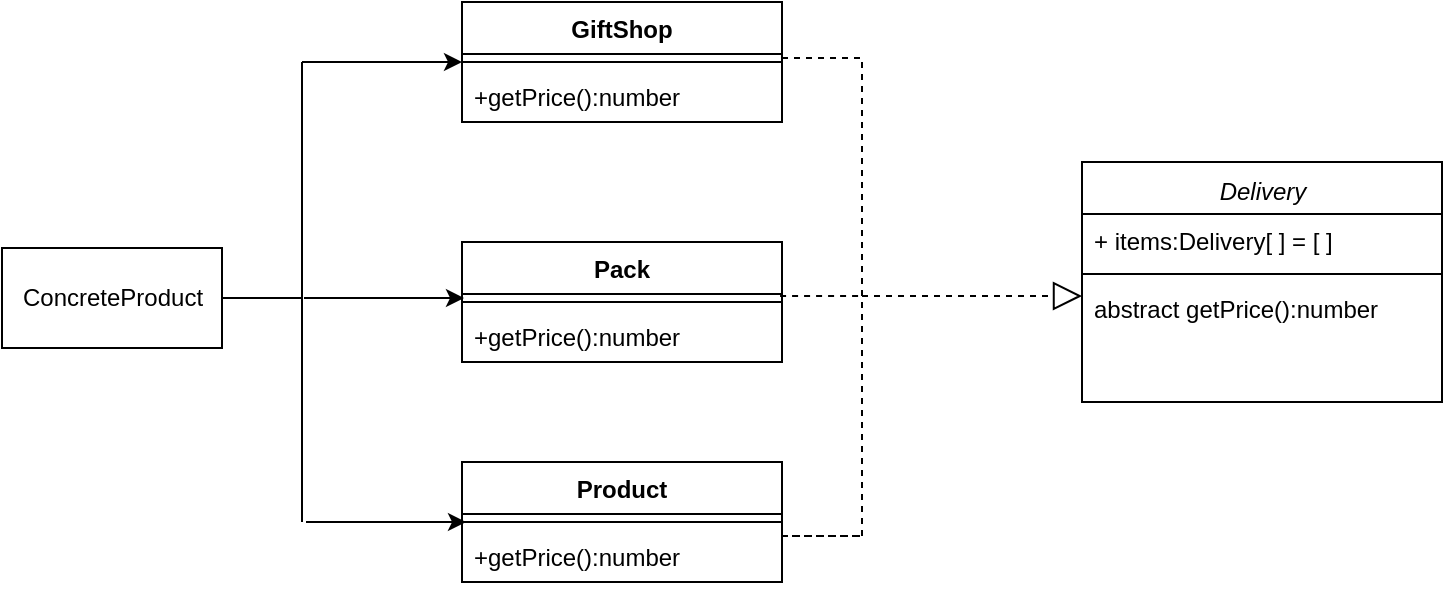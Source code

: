 <mxfile version="20.8.16" type="device"><diagram name="Страница 1" id="AeA0HEKfmvGcZZQmuWyM"><mxGraphModel dx="1118" dy="531" grid="1" gridSize="10" guides="1" tooltips="1" connect="1" arrows="1" fold="1" page="1" pageScale="1" pageWidth="827" pageHeight="1169" math="0" shadow="0"><root><mxCell id="0"/><mxCell id="1" parent="0"/><mxCell id="c5XrqeUit7Cl-0bE7Nua-1" value="" style="swimlane;fontStyle=1;align=center;verticalAlign=top;childLayout=stackLayout;horizontal=1;startSize=26;horizontalStack=0;resizeParent=1;resizeParentMax=0;resizeLast=0;collapsible=1;marginBottom=0;" vertex="1" parent="1"><mxGeometry x="590" y="80" width="180" height="120" as="geometry"/></mxCell><mxCell id="c5XrqeUit7Cl-0bE7Nua-2" value="+ items:Delivery[ ] = [ ]" style="text;strokeColor=none;fillColor=none;align=left;verticalAlign=top;spacingLeft=4;spacingRight=4;overflow=hidden;rotatable=0;points=[[0,0.5],[1,0.5]];portConstraint=eastwest;" vertex="1" parent="c5XrqeUit7Cl-0bE7Nua-1"><mxGeometry y="26" width="180" height="26" as="geometry"/></mxCell><mxCell id="c5XrqeUit7Cl-0bE7Nua-3" value="" style="line;strokeWidth=1;fillColor=none;align=left;verticalAlign=middle;spacingTop=-1;spacingLeft=3;spacingRight=3;rotatable=0;labelPosition=right;points=[];portConstraint=eastwest;strokeColor=inherit;" vertex="1" parent="c5XrqeUit7Cl-0bE7Nua-1"><mxGeometry y="52" width="180" height="8" as="geometry"/></mxCell><mxCell id="c5XrqeUit7Cl-0bE7Nua-4" value="abstract getPrice():number" style="text;strokeColor=none;fillColor=none;align=left;verticalAlign=top;spacingLeft=4;spacingRight=4;overflow=hidden;rotatable=0;points=[[0,0.5],[1,0.5]];portConstraint=eastwest;" vertex="1" parent="c5XrqeUit7Cl-0bE7Nua-1"><mxGeometry y="60" width="180" height="60" as="geometry"/></mxCell><mxCell id="c5XrqeUit7Cl-0bE7Nua-5" value="&lt;i&gt;Delivery&lt;/i&gt;" style="text;html=1;align=center;verticalAlign=middle;resizable=0;points=[];autosize=1;strokeColor=none;fillColor=none;" vertex="1" parent="1"><mxGeometry x="600" y="80" width="160" height="30" as="geometry"/></mxCell><mxCell id="c5XrqeUit7Cl-0bE7Nua-7" value="GiftShop" style="swimlane;fontStyle=1;align=center;verticalAlign=top;childLayout=stackLayout;horizontal=1;startSize=26;horizontalStack=0;resizeParent=1;resizeParentMax=0;resizeLast=0;collapsible=1;marginBottom=0;" vertex="1" parent="1"><mxGeometry x="280" width="160" height="60" as="geometry"/></mxCell><mxCell id="c5XrqeUit7Cl-0bE7Nua-9" value="" style="line;strokeWidth=1;fillColor=none;align=left;verticalAlign=middle;spacingTop=-1;spacingLeft=3;spacingRight=3;rotatable=0;labelPosition=right;points=[];portConstraint=eastwest;strokeColor=inherit;" vertex="1" parent="c5XrqeUit7Cl-0bE7Nua-7"><mxGeometry y="26" width="160" height="8" as="geometry"/></mxCell><mxCell id="c5XrqeUit7Cl-0bE7Nua-10" value="+getPrice():number" style="text;strokeColor=none;fillColor=none;align=left;verticalAlign=top;spacingLeft=4;spacingRight=4;overflow=hidden;rotatable=0;points=[[0,0.5],[1,0.5]];portConstraint=eastwest;" vertex="1" parent="c5XrqeUit7Cl-0bE7Nua-7"><mxGeometry y="34" width="160" height="26" as="geometry"/></mxCell><mxCell id="c5XrqeUit7Cl-0bE7Nua-11" value="Pack" style="swimlane;fontStyle=1;align=center;verticalAlign=top;childLayout=stackLayout;horizontal=1;startSize=26;horizontalStack=0;resizeParent=1;resizeParentMax=0;resizeLast=0;collapsible=1;marginBottom=0;" vertex="1" parent="1"><mxGeometry x="280" y="120" width="160" height="60" as="geometry"/></mxCell><mxCell id="c5XrqeUit7Cl-0bE7Nua-13" value="" style="line;strokeWidth=1;fillColor=none;align=left;verticalAlign=middle;spacingTop=-1;spacingLeft=3;spacingRight=3;rotatable=0;labelPosition=right;points=[];portConstraint=eastwest;strokeColor=inherit;" vertex="1" parent="c5XrqeUit7Cl-0bE7Nua-11"><mxGeometry y="26" width="160" height="8" as="geometry"/></mxCell><mxCell id="c5XrqeUit7Cl-0bE7Nua-14" value="+getPrice():number" style="text;strokeColor=none;fillColor=none;align=left;verticalAlign=top;spacingLeft=4;spacingRight=4;overflow=hidden;rotatable=0;points=[[0,0.5],[1,0.5]];portConstraint=eastwest;" vertex="1" parent="c5XrqeUit7Cl-0bE7Nua-11"><mxGeometry y="34" width="160" height="26" as="geometry"/></mxCell><mxCell id="c5XrqeUit7Cl-0bE7Nua-15" value="Product" style="swimlane;fontStyle=1;align=center;verticalAlign=top;childLayout=stackLayout;horizontal=1;startSize=26;horizontalStack=0;resizeParent=1;resizeParentMax=0;resizeLast=0;collapsible=1;marginBottom=0;" vertex="1" parent="1"><mxGeometry x="280" y="230" width="160" height="60" as="geometry"/></mxCell><mxCell id="c5XrqeUit7Cl-0bE7Nua-16" value="" style="line;strokeWidth=1;fillColor=none;align=left;verticalAlign=middle;spacingTop=-1;spacingLeft=3;spacingRight=3;rotatable=0;labelPosition=right;points=[];portConstraint=eastwest;strokeColor=inherit;" vertex="1" parent="c5XrqeUit7Cl-0bE7Nua-15"><mxGeometry y="26" width="160" height="8" as="geometry"/></mxCell><mxCell id="c5XrqeUit7Cl-0bE7Nua-17" value="+getPrice():number" style="text;strokeColor=none;fillColor=none;align=left;verticalAlign=top;spacingLeft=4;spacingRight=4;overflow=hidden;rotatable=0;points=[[0,0.5],[1,0.5]];portConstraint=eastwest;" vertex="1" parent="c5XrqeUit7Cl-0bE7Nua-15"><mxGeometry y="34" width="160" height="26" as="geometry"/></mxCell><mxCell id="c5XrqeUit7Cl-0bE7Nua-18" value="" style="endArrow=none;dashed=1;html=1;rounded=0;exitX=1;exitY=0.25;exitDx=0;exitDy=0;exitPerimeter=0;" edge="1" parent="1" source="c5XrqeUit7Cl-0bE7Nua-9"><mxGeometry width="50" height="50" relative="1" as="geometry"><mxPoint x="390" y="230" as="sourcePoint"/><mxPoint x="480" y="28" as="targetPoint"/></mxGeometry></mxCell><mxCell id="c5XrqeUit7Cl-0bE7Nua-19" value="" style="endArrow=none;dashed=1;html=1;rounded=0;exitX=0.994;exitY=0.125;exitDx=0;exitDy=0;exitPerimeter=0;" edge="1" parent="1" source="c5XrqeUit7Cl-0bE7Nua-13"><mxGeometry width="50" height="50" relative="1" as="geometry"><mxPoint x="390" y="230" as="sourcePoint"/><mxPoint x="480" y="147" as="targetPoint"/></mxGeometry></mxCell><mxCell id="c5XrqeUit7Cl-0bE7Nua-20" value="" style="endArrow=none;dashed=1;html=1;rounded=0;" edge="1" parent="1"><mxGeometry width="50" height="50" relative="1" as="geometry"><mxPoint x="440" y="267" as="sourcePoint"/><mxPoint x="440" y="267" as="targetPoint"/><Array as="points"><mxPoint x="480" y="267"/></Array></mxGeometry></mxCell><mxCell id="c5XrqeUit7Cl-0bE7Nua-21" value="" style="endArrow=none;dashed=1;html=1;rounded=0;" edge="1" parent="1"><mxGeometry width="50" height="50" relative="1" as="geometry"><mxPoint x="480" y="30" as="sourcePoint"/><mxPoint x="480" y="270" as="targetPoint"/></mxGeometry></mxCell><mxCell id="c5XrqeUit7Cl-0bE7Nua-23" value="ConcreteProduct" style="html=1;" vertex="1" parent="1"><mxGeometry x="50" y="123" width="110" height="50" as="geometry"/></mxCell><mxCell id="c5XrqeUit7Cl-0bE7Nua-27" value="" style="endArrow=block;dashed=1;endFill=0;endSize=12;html=1;rounded=0;" edge="1" parent="1"><mxGeometry width="160" relative="1" as="geometry"><mxPoint x="480" y="147" as="sourcePoint"/><mxPoint x="590" y="147" as="targetPoint"/></mxGeometry></mxCell><mxCell id="c5XrqeUit7Cl-0bE7Nua-28" value="" style="endArrow=none;html=1;rounded=0;exitX=1;exitY=0.5;exitDx=0;exitDy=0;" edge="1" parent="1"><mxGeometry width="50" height="50" relative="1" as="geometry"><mxPoint x="160" y="148" as="sourcePoint"/><mxPoint x="200" y="148" as="targetPoint"/></mxGeometry></mxCell><mxCell id="c5XrqeUit7Cl-0bE7Nua-32" value="" style="endArrow=none;html=1;rounded=0;" edge="1" parent="1"><mxGeometry width="50" height="50" relative="1" as="geometry"><mxPoint x="200" y="30" as="sourcePoint"/><mxPoint x="200" y="260" as="targetPoint"/></mxGeometry></mxCell><mxCell id="c5XrqeUit7Cl-0bE7Nua-33" value="" style="endArrow=classic;html=1;rounded=0;entryX=0;entryY=0.5;entryDx=0;entryDy=0;" edge="1" parent="1" target="c5XrqeUit7Cl-0bE7Nua-7"><mxGeometry width="50" height="50" relative="1" as="geometry"><mxPoint x="200" y="30" as="sourcePoint"/><mxPoint x="530" y="70" as="targetPoint"/></mxGeometry></mxCell><mxCell id="c5XrqeUit7Cl-0bE7Nua-34" value="" style="endArrow=classic;html=1;rounded=0;entryX=0;entryY=0.5;entryDx=0;entryDy=0;" edge="1" parent="1"><mxGeometry width="50" height="50" relative="1" as="geometry"><mxPoint x="201" y="148" as="sourcePoint"/><mxPoint x="281" y="148" as="targetPoint"/></mxGeometry></mxCell><mxCell id="c5XrqeUit7Cl-0bE7Nua-35" value="" style="endArrow=classic;html=1;rounded=0;entryX=0;entryY=0.5;entryDx=0;entryDy=0;" edge="1" parent="1"><mxGeometry width="50" height="50" relative="1" as="geometry"><mxPoint x="202" y="260" as="sourcePoint"/><mxPoint x="282" y="260" as="targetPoint"/></mxGeometry></mxCell></root></mxGraphModel></diagram></mxfile>